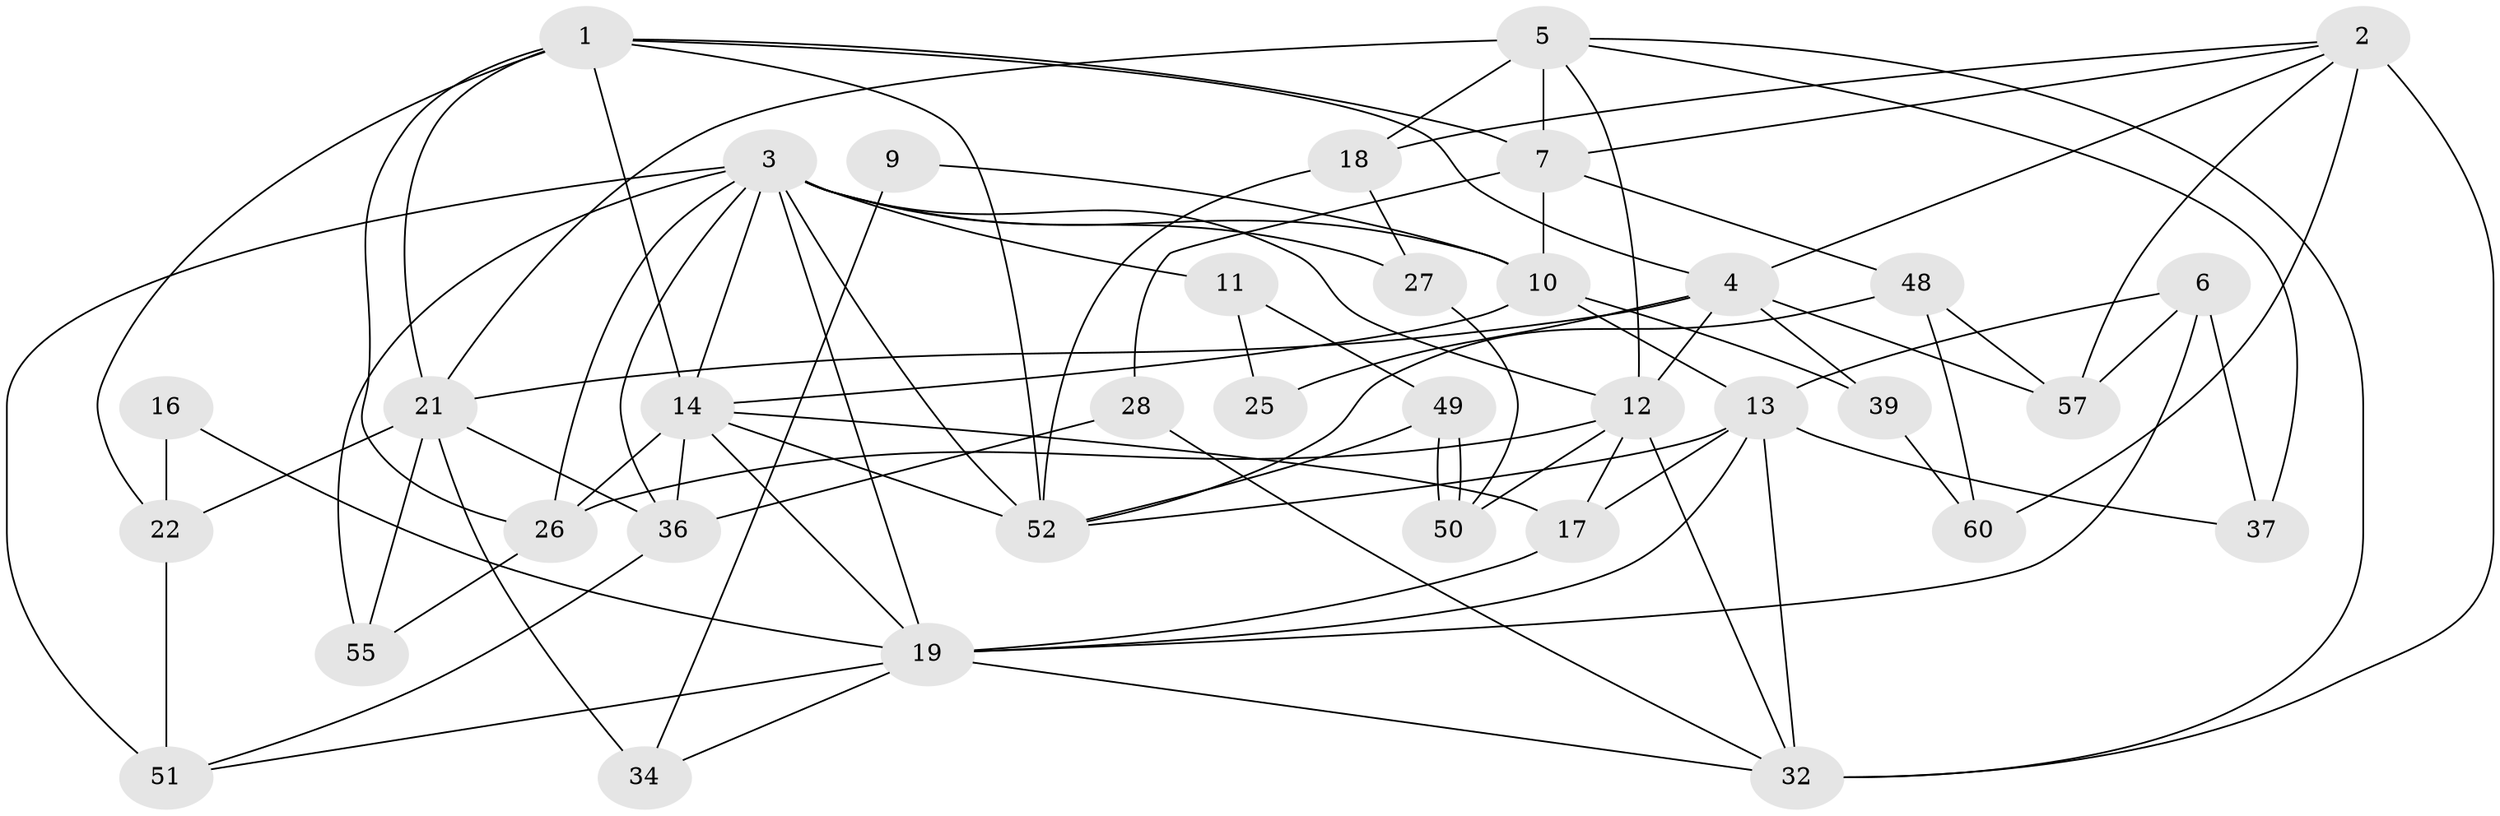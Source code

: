 // original degree distribution, {4: 0.32786885245901637, 7: 0.01639344262295082, 6: 0.08196721311475409, 3: 0.2459016393442623, 2: 0.11475409836065574, 5: 0.19672131147540983, 8: 0.01639344262295082}
// Generated by graph-tools (version 1.1) at 2025/18/03/04/25 18:18:45]
// undirected, 36 vertices, 88 edges
graph export_dot {
graph [start="1"]
  node [color=gray90,style=filled];
  1 [super="+8"];
  2 [super="+54"];
  3 [super="+33"];
  4;
  5 [super="+15"];
  6;
  7 [super="+41"];
  9;
  10 [super="+30"];
  11;
  12 [super="+43"];
  13 [super="+23"];
  14 [super="+53+20"];
  16;
  17 [super="+40"];
  18;
  19 [super="+42"];
  21 [super="+29+38+24"];
  22 [super="+47"];
  25;
  26;
  27;
  28;
  32 [super="+45+46"];
  34;
  36 [super="+58"];
  37;
  39;
  48;
  49;
  50;
  51;
  52 [super="+56"];
  55;
  57;
  60;
  1 -- 26;
  1 -- 4;
  1 -- 7;
  1 -- 52;
  1 -- 21;
  1 -- 22;
  1 -- 14;
  2 -- 32 [weight=2];
  2 -- 4;
  2 -- 60;
  2 -- 18;
  2 -- 7;
  2 -- 57;
  3 -- 10 [weight=2];
  3 -- 27;
  3 -- 55;
  3 -- 36;
  3 -- 11;
  3 -- 12 [weight=2];
  3 -- 14;
  3 -- 19 [weight=2];
  3 -- 51 [weight=2];
  3 -- 52;
  3 -- 26;
  4 -- 57;
  4 -- 12;
  4 -- 25;
  4 -- 39;
  4 -- 21;
  5 -- 32;
  5 -- 7;
  5 -- 18;
  5 -- 21 [weight=2];
  5 -- 37;
  5 -- 12;
  6 -- 37;
  6 -- 57;
  6 -- 13;
  6 -- 19;
  7 -- 48;
  7 -- 28;
  7 -- 10;
  9 -- 10;
  9 -- 34;
  10 -- 39;
  10 -- 13;
  10 -- 14;
  11 -- 49;
  11 -- 25;
  12 -- 17;
  12 -- 32;
  12 -- 26;
  12 -- 50;
  13 -- 17;
  13 -- 37;
  13 -- 32;
  13 -- 52;
  13 -- 19 [weight=2];
  14 -- 36;
  14 -- 26 [weight=2];
  14 -- 52;
  14 -- 17;
  14 -- 19;
  16 -- 22;
  16 -- 19;
  17 -- 19;
  18 -- 27;
  18 -- 52;
  19 -- 32;
  19 -- 34;
  19 -- 51;
  21 -- 34 [weight=2];
  21 -- 22;
  21 -- 55;
  21 -- 36;
  22 -- 51;
  26 -- 55;
  27 -- 50;
  28 -- 32;
  28 -- 36;
  36 -- 51;
  39 -- 60;
  48 -- 57;
  48 -- 60;
  48 -- 52;
  49 -- 52;
  49 -- 50;
  49 -- 50;
}
